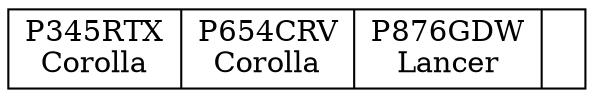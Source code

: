 digraph g{ 
rankdir = TB; 
node [shape = record]; 
31168322[label ="P345RTX&#92;nCorolla|P654CRV&#92;nCorolla|P876GDW&#92;nLancer|"]; 

} 
